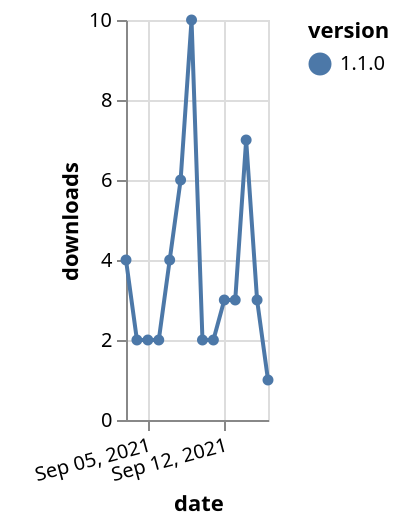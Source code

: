 {"$schema": "https://vega.github.io/schema/vega-lite/v5.json", "description": "A simple bar chart with embedded data.", "data": {"values": [{"date": "2021-09-03", "total": 2270, "delta": 4, "version": "1.1.0"}, {"date": "2021-09-04", "total": 2272, "delta": 2, "version": "1.1.0"}, {"date": "2021-09-05", "total": 2274, "delta": 2, "version": "1.1.0"}, {"date": "2021-09-06", "total": 2276, "delta": 2, "version": "1.1.0"}, {"date": "2021-09-07", "total": 2280, "delta": 4, "version": "1.1.0"}, {"date": "2021-09-08", "total": 2286, "delta": 6, "version": "1.1.0"}, {"date": "2021-09-09", "total": 2296, "delta": 10, "version": "1.1.0"}, {"date": "2021-09-10", "total": 2298, "delta": 2, "version": "1.1.0"}, {"date": "2021-09-11", "total": 2300, "delta": 2, "version": "1.1.0"}, {"date": "2021-09-12", "total": 2303, "delta": 3, "version": "1.1.0"}, {"date": "2021-09-13", "total": 2306, "delta": 3, "version": "1.1.0"}, {"date": "2021-09-14", "total": 2313, "delta": 7, "version": "1.1.0"}, {"date": "2021-09-15", "total": 2316, "delta": 3, "version": "1.1.0"}, {"date": "2021-09-16", "total": 2317, "delta": 1, "version": "1.1.0"}]}, "width": "container", "mark": {"type": "line", "point": {"filled": true}}, "encoding": {"x": {"field": "date", "type": "temporal", "timeUnit": "yearmonthdate", "title": "date", "axis": {"labelAngle": -15}}, "y": {"field": "delta", "type": "quantitative", "title": "downloads"}, "color": {"field": "version", "type": "nominal"}, "tooltip": {"field": "delta"}}}
